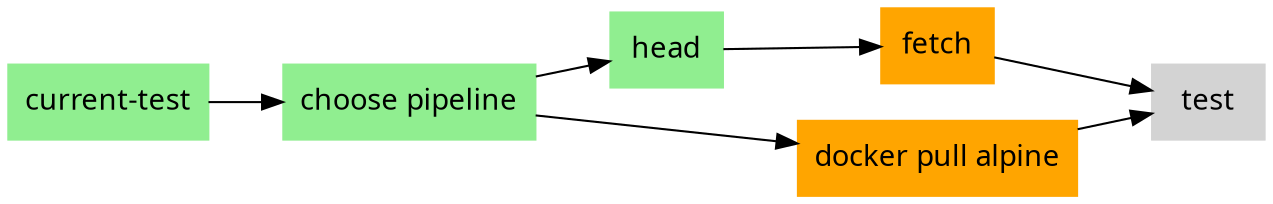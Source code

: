 digraph pipeline {
  graph [fontname="ui-system,sans-serif",bgcolor="transparent"]
  node [fontname="ui-system,sans-serif",shape="box"]
  edge [fontname="ui-system,sans-serif"]
  rankdir=LR
  n3 [label="current-test",color="#90ee90",fillcolor="#90ee90",style="filled",tooltip=" "]
  n2 [label="choose pipeline",color="#90ee90",fillcolor="#90ee90",style="filled",tooltip=" "]
  n6 [label="head",color="#90ee90",fillcolor="#90ee90",style="filled",tooltip=" "]
  n5 [label="fetch",color="#ffa500",fillcolor="#ffa500",style="filled",tooltip=" "]
  n7 [label="docker pull alpine",color="#ffa500:#ffa500",fillcolor="#ffa500:#ffa500",style="filled",tooltip=" "]
  n1 [label="test",color="#d3d3d3",fillcolor="#d3d3d3",style="filled",tooltip=" "]
  n7 -> n1
  n5 -> n1
  n2 -> n7
  n6 -> n5
  n2 -> n6
  n3 -> n2
  }
